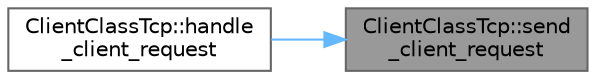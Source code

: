 digraph "ClientClassTcp::send_client_request"
{
 // LATEX_PDF_SIZE
  bgcolor="transparent";
  edge [fontname=Helvetica,fontsize=10,labelfontname=Helvetica,labelfontsize=10];
  node [fontname=Helvetica,fontsize=10,shape=box,height=0.2,width=0.4];
  rankdir="RL";
  Node1 [id="Node000001",label="ClientClassTcp::send\l_client_request",height=0.2,width=0.4,color="gray40", fillcolor="grey60", style="filled", fontcolor="black",tooltip="ارسال درخواست به سرور و دریافت پاسخ"];
  Node1 -> Node2 [id="edge1_Node000001_Node000002",dir="back",color="steelblue1",style="solid",tooltip=" "];
  Node2 [id="Node000002",label="ClientClassTcp::handle\l_client_request",height=0.2,width=0.4,color="grey40", fillcolor="white", style="filled",URL="$class_client_class_tcp.html#a3fb8bd6983c0f027050a830932683c8c",tooltip="ارسال درخواست به سرور و پردازش پاسخ دریافتی"];
}
